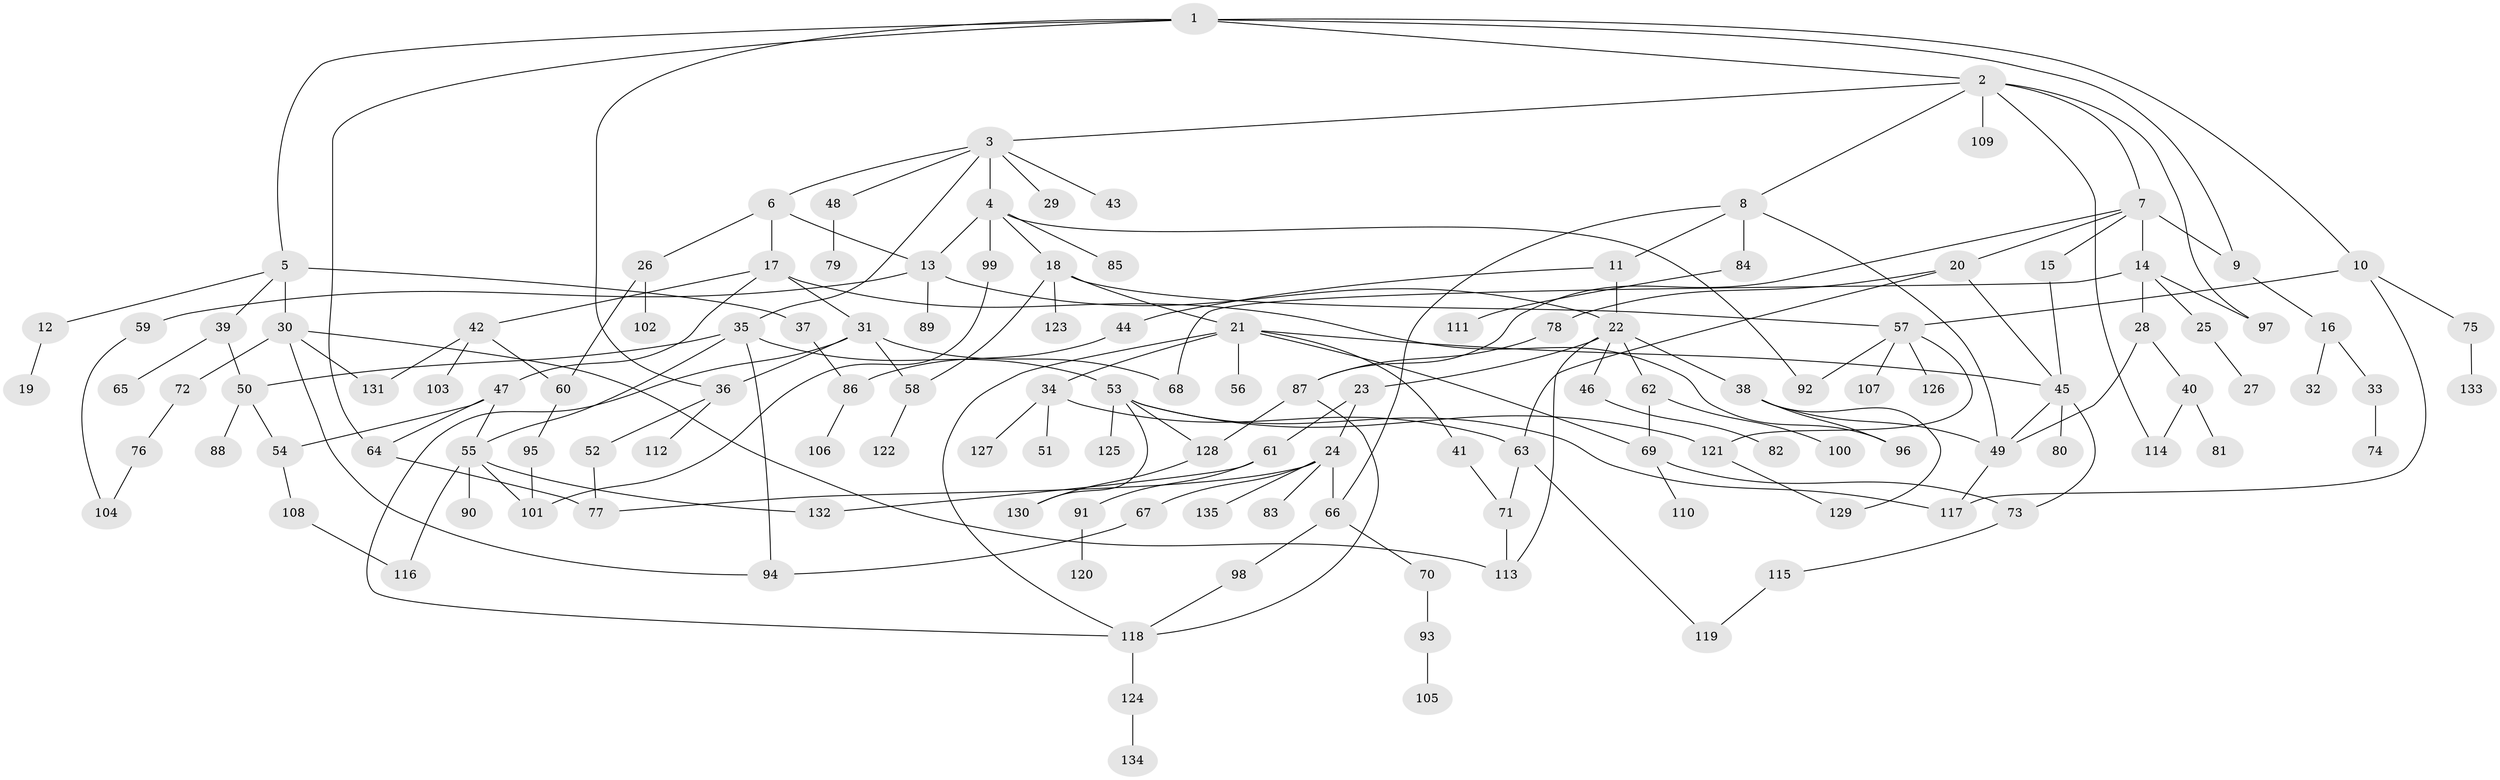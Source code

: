 // Generated by graph-tools (version 1.1) at 2025/01/03/09/25 03:01:06]
// undirected, 135 vertices, 184 edges
graph export_dot {
graph [start="1"]
  node [color=gray90,style=filled];
  1;
  2;
  3;
  4;
  5;
  6;
  7;
  8;
  9;
  10;
  11;
  12;
  13;
  14;
  15;
  16;
  17;
  18;
  19;
  20;
  21;
  22;
  23;
  24;
  25;
  26;
  27;
  28;
  29;
  30;
  31;
  32;
  33;
  34;
  35;
  36;
  37;
  38;
  39;
  40;
  41;
  42;
  43;
  44;
  45;
  46;
  47;
  48;
  49;
  50;
  51;
  52;
  53;
  54;
  55;
  56;
  57;
  58;
  59;
  60;
  61;
  62;
  63;
  64;
  65;
  66;
  67;
  68;
  69;
  70;
  71;
  72;
  73;
  74;
  75;
  76;
  77;
  78;
  79;
  80;
  81;
  82;
  83;
  84;
  85;
  86;
  87;
  88;
  89;
  90;
  91;
  92;
  93;
  94;
  95;
  96;
  97;
  98;
  99;
  100;
  101;
  102;
  103;
  104;
  105;
  106;
  107;
  108;
  109;
  110;
  111;
  112;
  113;
  114;
  115;
  116;
  117;
  118;
  119;
  120;
  121;
  122;
  123;
  124;
  125;
  126;
  127;
  128;
  129;
  130;
  131;
  132;
  133;
  134;
  135;
  1 -- 2;
  1 -- 5;
  1 -- 9;
  1 -- 10;
  1 -- 36;
  1 -- 64;
  2 -- 3;
  2 -- 7;
  2 -- 8;
  2 -- 109;
  2 -- 114;
  2 -- 97;
  3 -- 4;
  3 -- 6;
  3 -- 29;
  3 -- 35;
  3 -- 43;
  3 -- 48;
  4 -- 18;
  4 -- 85;
  4 -- 92;
  4 -- 99;
  4 -- 13;
  5 -- 12;
  5 -- 30;
  5 -- 37;
  5 -- 39;
  6 -- 13;
  6 -- 17;
  6 -- 26;
  7 -- 14;
  7 -- 15;
  7 -- 20;
  7 -- 87;
  7 -- 9;
  8 -- 11;
  8 -- 49;
  8 -- 66;
  8 -- 84;
  9 -- 16;
  10 -- 57;
  10 -- 75;
  10 -- 117;
  11 -- 44;
  11 -- 22;
  12 -- 19;
  13 -- 22;
  13 -- 59;
  13 -- 89;
  14 -- 25;
  14 -- 28;
  14 -- 97;
  14 -- 68;
  15 -- 45;
  16 -- 32;
  16 -- 33;
  17 -- 31;
  17 -- 42;
  17 -- 47;
  17 -- 96;
  18 -- 21;
  18 -- 123;
  18 -- 58;
  18 -- 57;
  20 -- 78;
  20 -- 45;
  20 -- 63;
  21 -- 34;
  21 -- 41;
  21 -- 45;
  21 -- 56;
  21 -- 69;
  21 -- 118;
  22 -- 23;
  22 -- 38;
  22 -- 46;
  22 -- 62;
  22 -- 113;
  23 -- 24;
  23 -- 61;
  24 -- 67;
  24 -- 83;
  24 -- 135;
  24 -- 77;
  24 -- 66;
  25 -- 27;
  26 -- 60;
  26 -- 102;
  28 -- 40;
  28 -- 49;
  30 -- 72;
  30 -- 131;
  30 -- 94;
  30 -- 113;
  31 -- 58;
  31 -- 68;
  31 -- 118;
  31 -- 36;
  33 -- 74;
  34 -- 51;
  34 -- 63;
  34 -- 127;
  35 -- 50;
  35 -- 53;
  35 -- 94;
  35 -- 55;
  36 -- 52;
  36 -- 112;
  37 -- 86;
  38 -- 96;
  38 -- 129;
  38 -- 49;
  39 -- 65;
  39 -- 50;
  40 -- 81;
  40 -- 114;
  41 -- 71;
  42 -- 103;
  42 -- 60;
  42 -- 131;
  44 -- 86;
  45 -- 73;
  45 -- 80;
  45 -- 49;
  46 -- 82;
  47 -- 54;
  47 -- 55;
  47 -- 64;
  48 -- 79;
  49 -- 117;
  50 -- 88;
  50 -- 54;
  52 -- 77;
  53 -- 117;
  53 -- 125;
  53 -- 128;
  53 -- 130;
  53 -- 121;
  54 -- 108;
  55 -- 90;
  55 -- 132;
  55 -- 116;
  55 -- 101;
  57 -- 107;
  57 -- 121;
  57 -- 126;
  57 -- 92;
  58 -- 122;
  59 -- 104;
  60 -- 95;
  61 -- 91;
  61 -- 132;
  62 -- 100;
  62 -- 69;
  63 -- 71;
  63 -- 119;
  64 -- 77;
  66 -- 70;
  66 -- 98;
  67 -- 94;
  69 -- 110;
  69 -- 73;
  70 -- 93;
  71 -- 113;
  72 -- 76;
  73 -- 115;
  75 -- 133;
  76 -- 104;
  78 -- 87;
  84 -- 111;
  86 -- 106;
  87 -- 118;
  87 -- 128;
  91 -- 120;
  93 -- 105;
  95 -- 101;
  98 -- 118;
  99 -- 101;
  108 -- 116;
  115 -- 119;
  118 -- 124;
  121 -- 129;
  124 -- 134;
  128 -- 130;
}
